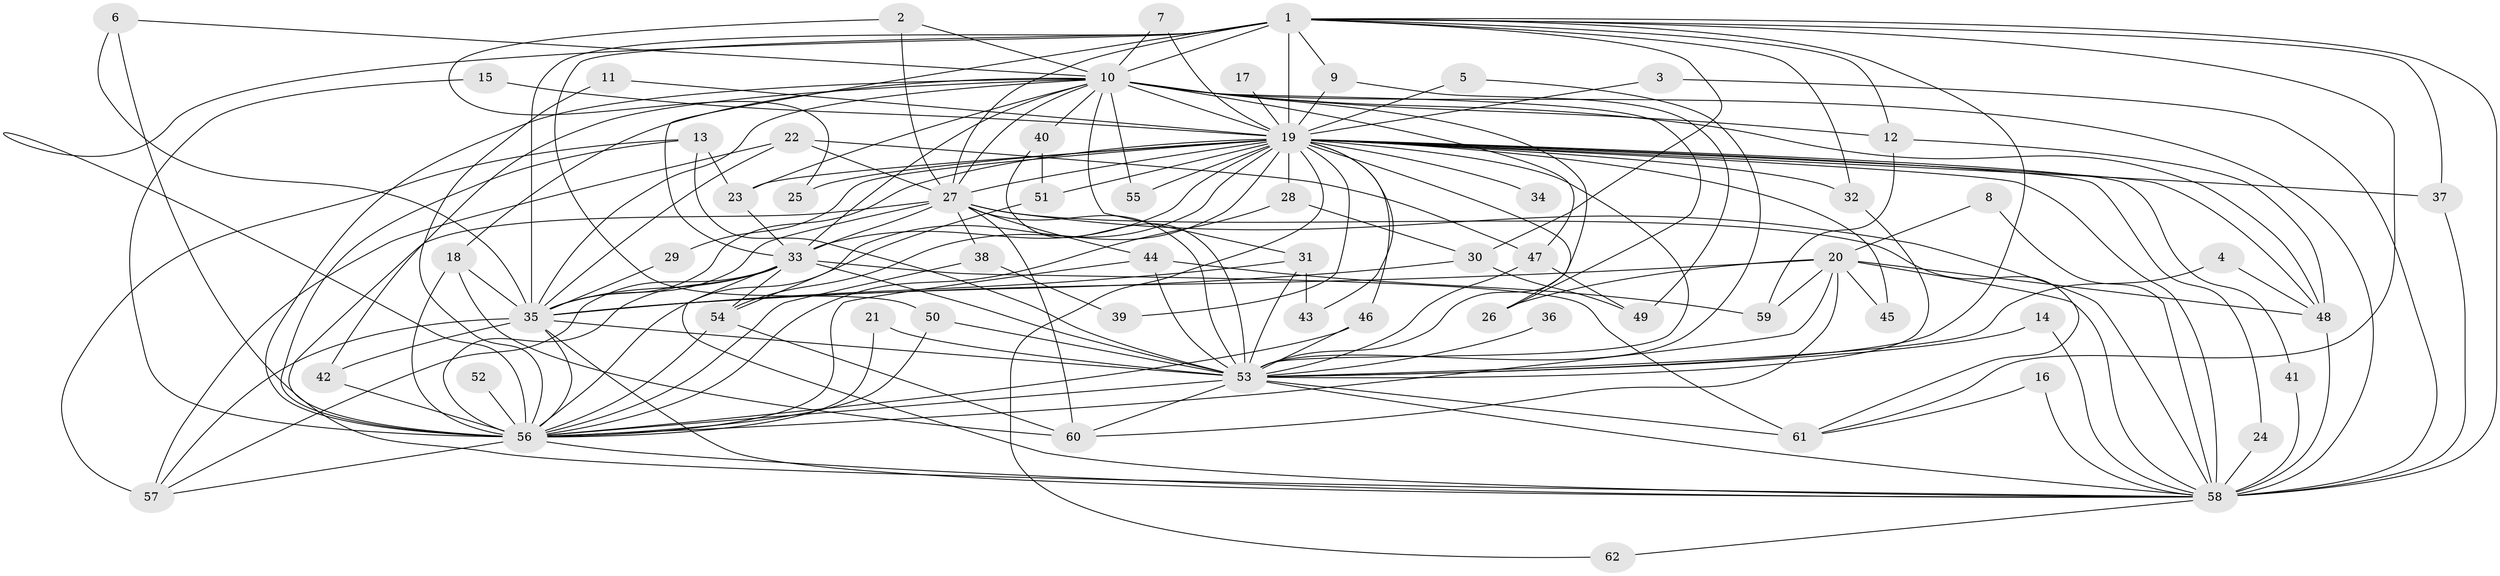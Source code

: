 // original degree distribution, {22: 0.008130081300813009, 18: 0.008130081300813009, 43: 0.008130081300813009, 17: 0.016260162601626018, 29: 0.008130081300813009, 15: 0.008130081300813009, 25: 0.008130081300813009, 26: 0.008130081300813009, 30: 0.008130081300813009, 3: 0.17073170731707318, 7: 0.008130081300813009, 4: 0.08943089430894309, 5: 0.04065040650406504, 9: 0.008130081300813009, 2: 0.5934959349593496, 6: 0.008130081300813009}
// Generated by graph-tools (version 1.1) at 2025/01/03/09/25 03:01:28]
// undirected, 62 vertices, 168 edges
graph export_dot {
graph [start="1"]
  node [color=gray90,style=filled];
  1;
  2;
  3;
  4;
  5;
  6;
  7;
  8;
  9;
  10;
  11;
  12;
  13;
  14;
  15;
  16;
  17;
  18;
  19;
  20;
  21;
  22;
  23;
  24;
  25;
  26;
  27;
  28;
  29;
  30;
  31;
  32;
  33;
  34;
  35;
  36;
  37;
  38;
  39;
  40;
  41;
  42;
  43;
  44;
  45;
  46;
  47;
  48;
  49;
  50;
  51;
  52;
  53;
  54;
  55;
  56;
  57;
  58;
  59;
  60;
  61;
  62;
  1 -- 9 [weight=1.0];
  1 -- 10 [weight=3.0];
  1 -- 12 [weight=1.0];
  1 -- 19 [weight=4.0];
  1 -- 27 [weight=2.0];
  1 -- 30 [weight=1.0];
  1 -- 32 [weight=1.0];
  1 -- 33 [weight=2.0];
  1 -- 35 [weight=3.0];
  1 -- 37 [weight=1.0];
  1 -- 50 [weight=1.0];
  1 -- 53 [weight=2.0];
  1 -- 56 [weight=3.0];
  1 -- 58 [weight=4.0];
  1 -- 61 [weight=1.0];
  2 -- 10 [weight=1.0];
  2 -- 25 [weight=1.0];
  2 -- 27 [weight=1.0];
  3 -- 19 [weight=1.0];
  3 -- 58 [weight=1.0];
  4 -- 48 [weight=1.0];
  4 -- 53 [weight=1.0];
  5 -- 19 [weight=1.0];
  5 -- 53 [weight=1.0];
  6 -- 10 [weight=1.0];
  6 -- 35 [weight=1.0];
  6 -- 58 [weight=1.0];
  7 -- 10 [weight=1.0];
  7 -- 19 [weight=1.0];
  8 -- 20 [weight=1.0];
  8 -- 58 [weight=1.0];
  9 -- 19 [weight=1.0];
  9 -- 49 [weight=1.0];
  10 -- 12 [weight=1.0];
  10 -- 18 [weight=1.0];
  10 -- 19 [weight=1.0];
  10 -- 23 [weight=1.0];
  10 -- 26 [weight=1.0];
  10 -- 27 [weight=1.0];
  10 -- 31 [weight=1.0];
  10 -- 33 [weight=1.0];
  10 -- 35 [weight=2.0];
  10 -- 40 [weight=1.0];
  10 -- 42 [weight=2.0];
  10 -- 47 [weight=1.0];
  10 -- 48 [weight=1.0];
  10 -- 53 [weight=1.0];
  10 -- 55 [weight=1.0];
  10 -- 56 [weight=1.0];
  10 -- 58 [weight=2.0];
  11 -- 19 [weight=1.0];
  11 -- 56 [weight=1.0];
  12 -- 48 [weight=1.0];
  12 -- 59 [weight=1.0];
  13 -- 23 [weight=1.0];
  13 -- 53 [weight=2.0];
  13 -- 56 [weight=1.0];
  13 -- 57 [weight=1.0];
  14 -- 53 [weight=1.0];
  14 -- 58 [weight=1.0];
  15 -- 19 [weight=1.0];
  15 -- 56 [weight=1.0];
  16 -- 58 [weight=1.0];
  16 -- 61 [weight=1.0];
  17 -- 19 [weight=1.0];
  18 -- 35 [weight=1.0];
  18 -- 56 [weight=1.0];
  18 -- 60 [weight=1.0];
  19 -- 23 [weight=1.0];
  19 -- 24 [weight=1.0];
  19 -- 25 [weight=1.0];
  19 -- 26 [weight=1.0];
  19 -- 27 [weight=1.0];
  19 -- 28 [weight=2.0];
  19 -- 29 [weight=1.0];
  19 -- 32 [weight=1.0];
  19 -- 33 [weight=1.0];
  19 -- 34 [weight=1.0];
  19 -- 35 [weight=1.0];
  19 -- 37 [weight=1.0];
  19 -- 39 [weight=1.0];
  19 -- 41 [weight=1.0];
  19 -- 43 [weight=1.0];
  19 -- 45 [weight=1.0];
  19 -- 46 [weight=1.0];
  19 -- 48 [weight=1.0];
  19 -- 51 [weight=1.0];
  19 -- 53 [weight=1.0];
  19 -- 54 [weight=1.0];
  19 -- 55 [weight=1.0];
  19 -- 56 [weight=1.0];
  19 -- 58 [weight=1.0];
  19 -- 62 [weight=1.0];
  20 -- 26 [weight=1.0];
  20 -- 35 [weight=1.0];
  20 -- 45 [weight=1.0];
  20 -- 48 [weight=1.0];
  20 -- 56 [weight=1.0];
  20 -- 58 [weight=1.0];
  20 -- 59 [weight=1.0];
  20 -- 60 [weight=1.0];
  21 -- 53 [weight=1.0];
  21 -- 56 [weight=1.0];
  22 -- 27 [weight=1.0];
  22 -- 35 [weight=1.0];
  22 -- 47 [weight=1.0];
  22 -- 57 [weight=1.0];
  23 -- 33 [weight=2.0];
  24 -- 58 [weight=1.0];
  27 -- 33 [weight=1.0];
  27 -- 35 [weight=2.0];
  27 -- 38 [weight=1.0];
  27 -- 44 [weight=1.0];
  27 -- 53 [weight=2.0];
  27 -- 56 [weight=1.0];
  27 -- 58 [weight=1.0];
  27 -- 60 [weight=1.0];
  27 -- 61 [weight=1.0];
  28 -- 30 [weight=2.0];
  28 -- 56 [weight=1.0];
  29 -- 35 [weight=1.0];
  30 -- 35 [weight=1.0];
  30 -- 49 [weight=1.0];
  31 -- 35 [weight=2.0];
  31 -- 43 [weight=1.0];
  31 -- 53 [weight=1.0];
  32 -- 53 [weight=1.0];
  33 -- 35 [weight=1.0];
  33 -- 53 [weight=1.0];
  33 -- 54 [weight=2.0];
  33 -- 56 [weight=2.0];
  33 -- 57 [weight=1.0];
  33 -- 58 [weight=2.0];
  33 -- 61 [weight=2.0];
  35 -- 42 [weight=1.0];
  35 -- 53 [weight=1.0];
  35 -- 56 [weight=1.0];
  35 -- 57 [weight=1.0];
  35 -- 58 [weight=1.0];
  36 -- 53 [weight=1.0];
  37 -- 58 [weight=1.0];
  38 -- 39 [weight=1.0];
  38 -- 56 [weight=1.0];
  40 -- 51 [weight=1.0];
  40 -- 53 [weight=1.0];
  41 -- 58 [weight=1.0];
  42 -- 56 [weight=1.0];
  44 -- 53 [weight=2.0];
  44 -- 56 [weight=1.0];
  44 -- 59 [weight=1.0];
  46 -- 53 [weight=1.0];
  46 -- 56 [weight=1.0];
  47 -- 49 [weight=1.0];
  47 -- 53 [weight=1.0];
  48 -- 58 [weight=2.0];
  50 -- 53 [weight=2.0];
  50 -- 56 [weight=1.0];
  51 -- 54 [weight=1.0];
  52 -- 56 [weight=3.0];
  53 -- 56 [weight=1.0];
  53 -- 58 [weight=1.0];
  53 -- 60 [weight=1.0];
  53 -- 61 [weight=1.0];
  54 -- 56 [weight=1.0];
  54 -- 60 [weight=1.0];
  56 -- 57 [weight=1.0];
  56 -- 58 [weight=1.0];
  58 -- 62 [weight=1.0];
}
